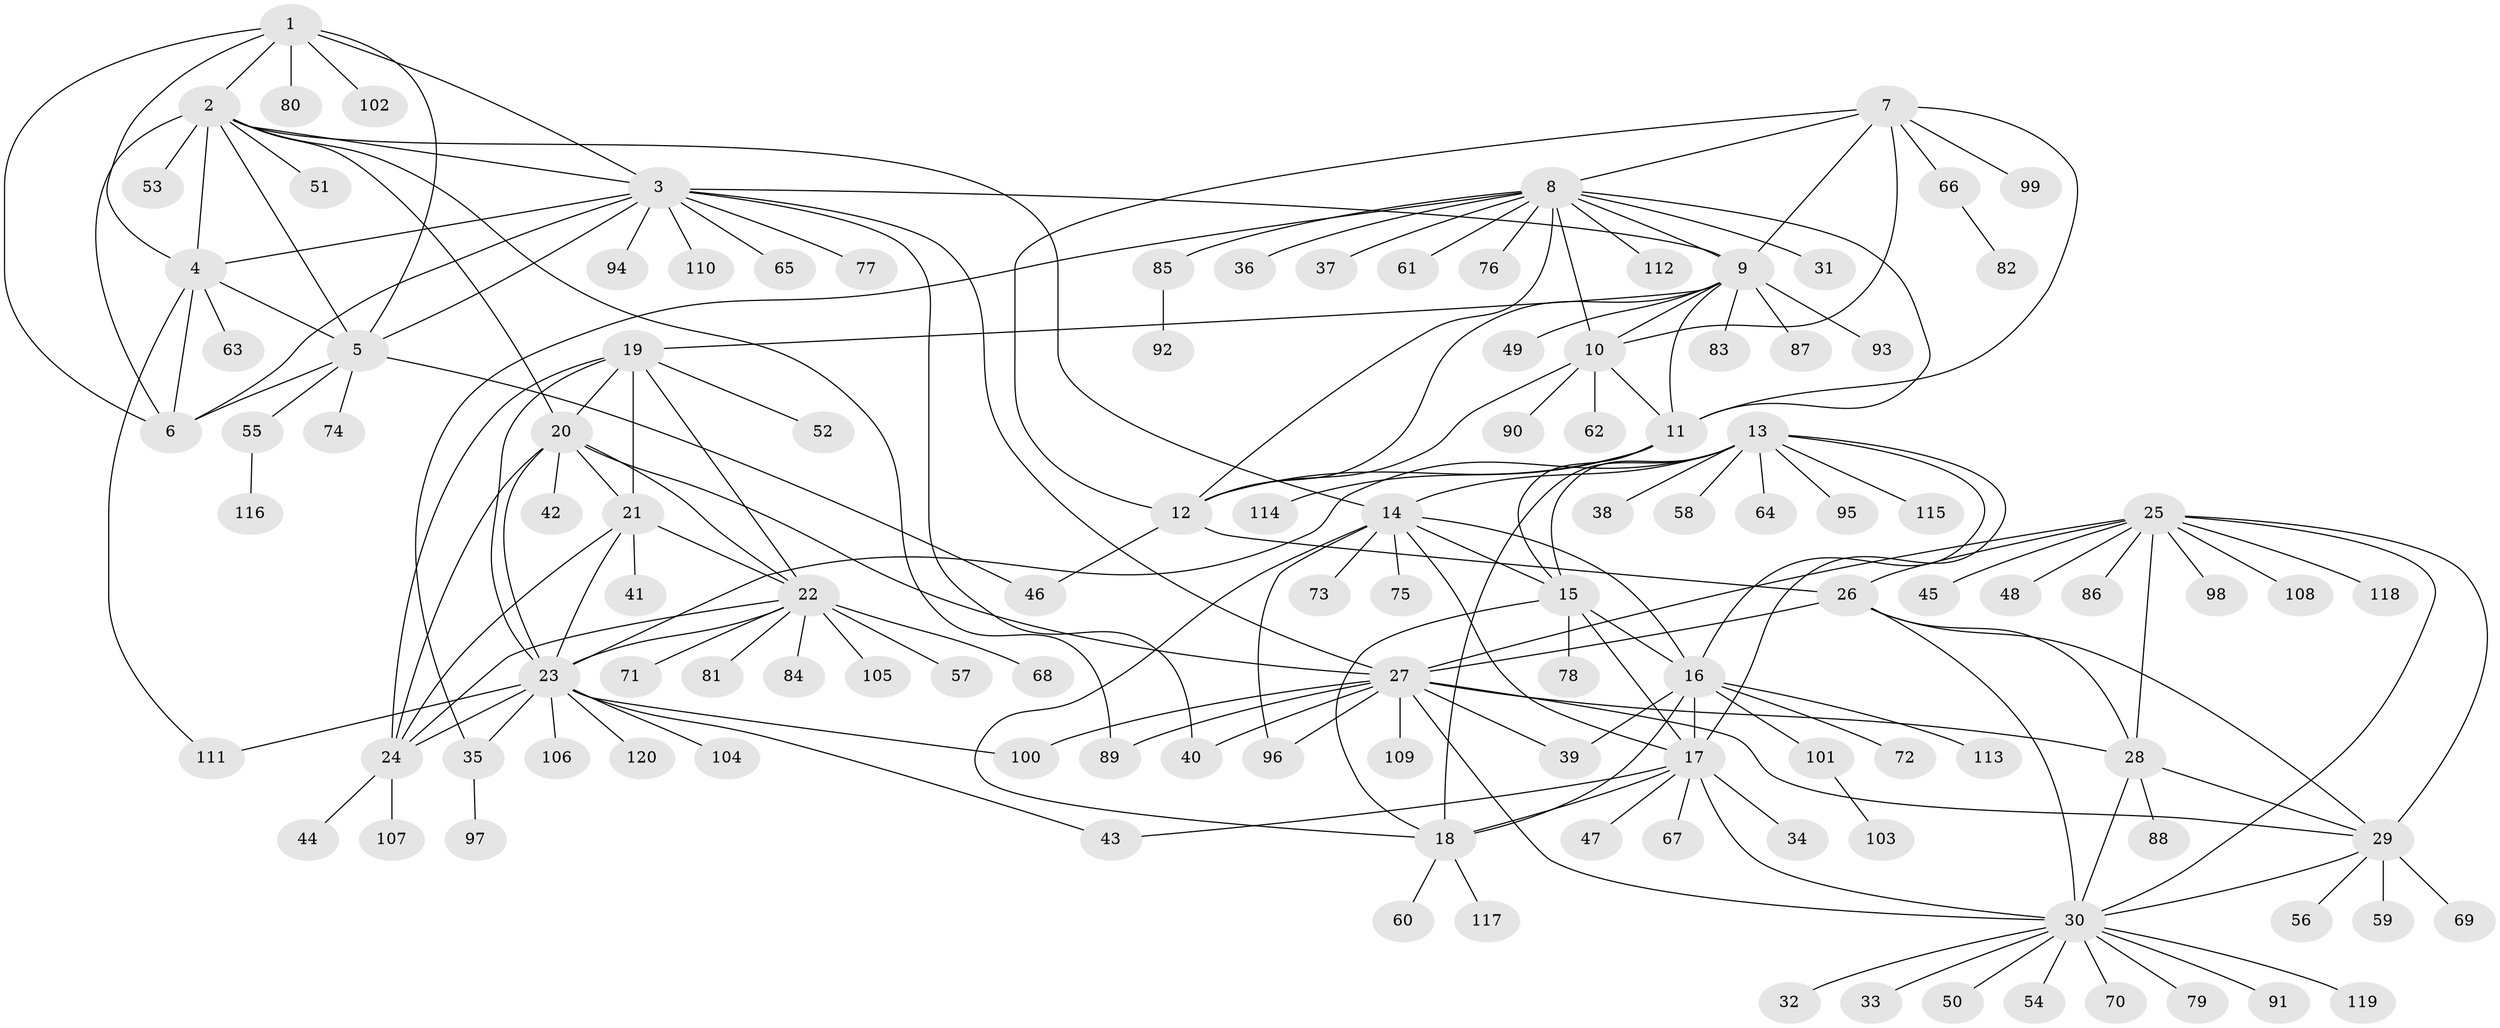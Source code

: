 // coarse degree distribution, {1: 0.5833333333333334, 7: 0.06666666666666667, 5: 0.05, 6: 0.016666666666666666, 2: 0.13333333333333333, 9: 0.03333333333333333, 3: 0.03333333333333333, 10: 0.016666666666666666, 8: 0.03333333333333333, 4: 0.016666666666666666, 12: 0.016666666666666666}
// Generated by graph-tools (version 1.1) at 2025/37/03/04/25 23:37:47]
// undirected, 120 vertices, 184 edges
graph export_dot {
  node [color=gray90,style=filled];
  1;
  2;
  3;
  4;
  5;
  6;
  7;
  8;
  9;
  10;
  11;
  12;
  13;
  14;
  15;
  16;
  17;
  18;
  19;
  20;
  21;
  22;
  23;
  24;
  25;
  26;
  27;
  28;
  29;
  30;
  31;
  32;
  33;
  34;
  35;
  36;
  37;
  38;
  39;
  40;
  41;
  42;
  43;
  44;
  45;
  46;
  47;
  48;
  49;
  50;
  51;
  52;
  53;
  54;
  55;
  56;
  57;
  58;
  59;
  60;
  61;
  62;
  63;
  64;
  65;
  66;
  67;
  68;
  69;
  70;
  71;
  72;
  73;
  74;
  75;
  76;
  77;
  78;
  79;
  80;
  81;
  82;
  83;
  84;
  85;
  86;
  87;
  88;
  89;
  90;
  91;
  92;
  93;
  94;
  95;
  96;
  97;
  98;
  99;
  100;
  101;
  102;
  103;
  104;
  105;
  106;
  107;
  108;
  109;
  110;
  111;
  112;
  113;
  114;
  115;
  116;
  117;
  118;
  119;
  120;
  1 -- 2;
  1 -- 3;
  1 -- 4;
  1 -- 5;
  1 -- 6;
  1 -- 80;
  1 -- 102;
  2 -- 3;
  2 -- 4;
  2 -- 5;
  2 -- 6;
  2 -- 14;
  2 -- 20;
  2 -- 51;
  2 -- 53;
  2 -- 89;
  3 -- 4;
  3 -- 5;
  3 -- 6;
  3 -- 9;
  3 -- 27;
  3 -- 40;
  3 -- 65;
  3 -- 77;
  3 -- 94;
  3 -- 110;
  4 -- 5;
  4 -- 6;
  4 -- 63;
  4 -- 111;
  5 -- 6;
  5 -- 46;
  5 -- 55;
  5 -- 74;
  7 -- 8;
  7 -- 9;
  7 -- 10;
  7 -- 11;
  7 -- 12;
  7 -- 66;
  7 -- 99;
  8 -- 9;
  8 -- 10;
  8 -- 11;
  8 -- 12;
  8 -- 31;
  8 -- 35;
  8 -- 36;
  8 -- 37;
  8 -- 61;
  8 -- 76;
  8 -- 85;
  8 -- 112;
  9 -- 10;
  9 -- 11;
  9 -- 12;
  9 -- 19;
  9 -- 49;
  9 -- 83;
  9 -- 87;
  9 -- 93;
  10 -- 11;
  10 -- 12;
  10 -- 62;
  10 -- 90;
  11 -- 12;
  11 -- 15;
  11 -- 114;
  12 -- 26;
  12 -- 46;
  13 -- 14;
  13 -- 15;
  13 -- 16;
  13 -- 17;
  13 -- 18;
  13 -- 23;
  13 -- 38;
  13 -- 58;
  13 -- 64;
  13 -- 95;
  13 -- 115;
  14 -- 15;
  14 -- 16;
  14 -- 17;
  14 -- 18;
  14 -- 73;
  14 -- 75;
  14 -- 96;
  15 -- 16;
  15 -- 17;
  15 -- 18;
  15 -- 78;
  16 -- 17;
  16 -- 18;
  16 -- 39;
  16 -- 72;
  16 -- 101;
  16 -- 113;
  17 -- 18;
  17 -- 30;
  17 -- 34;
  17 -- 43;
  17 -- 47;
  17 -- 67;
  18 -- 60;
  18 -- 117;
  19 -- 20;
  19 -- 21;
  19 -- 22;
  19 -- 23;
  19 -- 24;
  19 -- 52;
  20 -- 21;
  20 -- 22;
  20 -- 23;
  20 -- 24;
  20 -- 27;
  20 -- 42;
  21 -- 22;
  21 -- 23;
  21 -- 24;
  21 -- 41;
  22 -- 23;
  22 -- 24;
  22 -- 57;
  22 -- 68;
  22 -- 71;
  22 -- 81;
  22 -- 84;
  22 -- 105;
  23 -- 24;
  23 -- 35;
  23 -- 43;
  23 -- 100;
  23 -- 104;
  23 -- 106;
  23 -- 111;
  23 -- 120;
  24 -- 44;
  24 -- 107;
  25 -- 26;
  25 -- 27;
  25 -- 28;
  25 -- 29;
  25 -- 30;
  25 -- 45;
  25 -- 48;
  25 -- 86;
  25 -- 98;
  25 -- 108;
  25 -- 118;
  26 -- 27;
  26 -- 28;
  26 -- 29;
  26 -- 30;
  27 -- 28;
  27 -- 29;
  27 -- 30;
  27 -- 39;
  27 -- 40;
  27 -- 89;
  27 -- 96;
  27 -- 100;
  27 -- 109;
  28 -- 29;
  28 -- 30;
  28 -- 88;
  29 -- 30;
  29 -- 56;
  29 -- 59;
  29 -- 69;
  30 -- 32;
  30 -- 33;
  30 -- 50;
  30 -- 54;
  30 -- 70;
  30 -- 79;
  30 -- 91;
  30 -- 119;
  35 -- 97;
  55 -- 116;
  66 -- 82;
  85 -- 92;
  101 -- 103;
}
